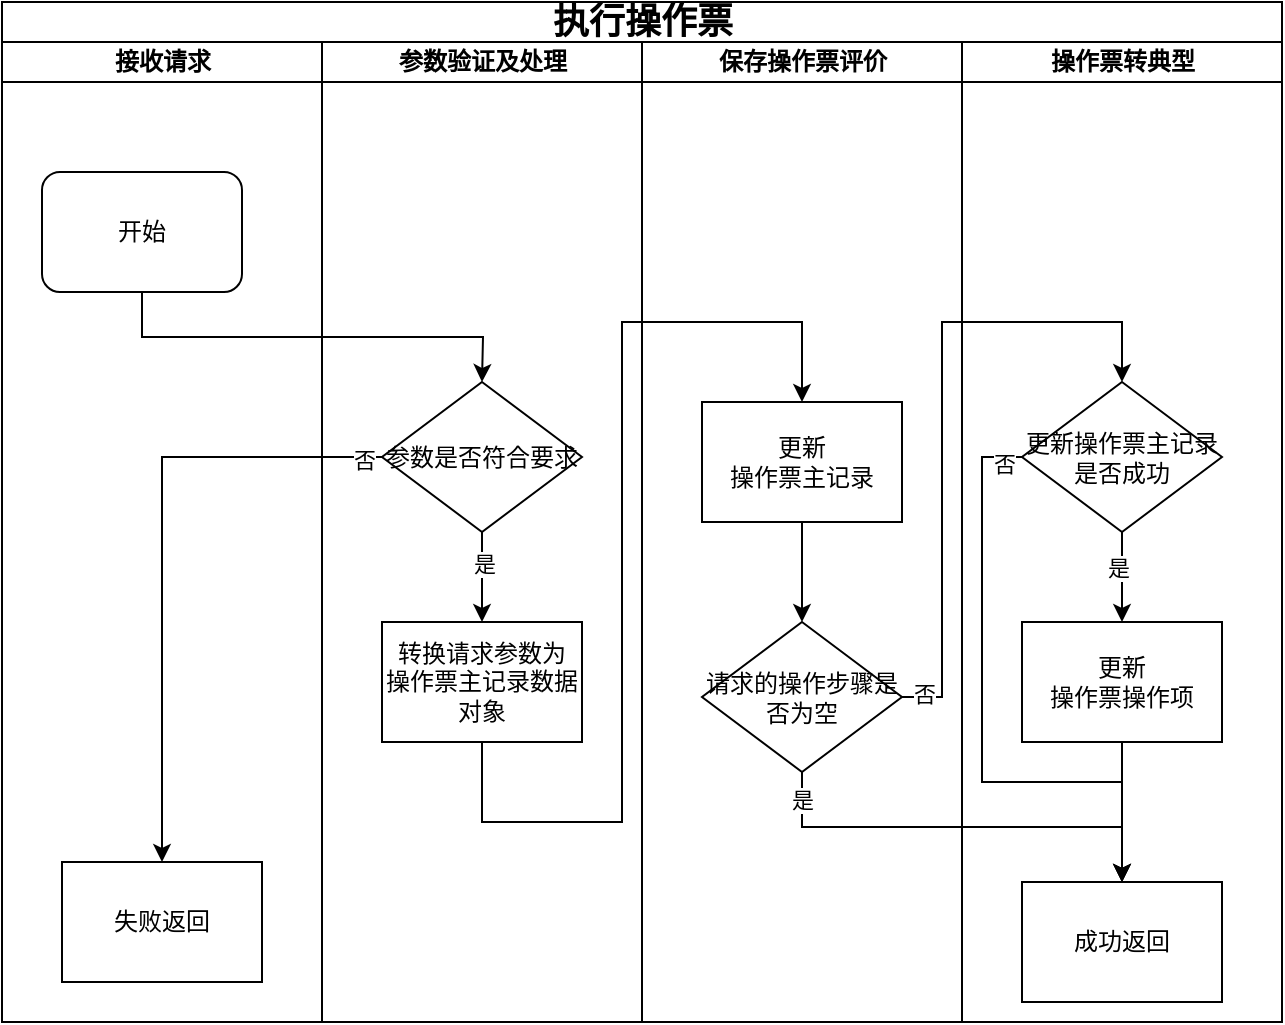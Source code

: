 <mxfile version="26.2.8">
  <diagram name="第 1 页" id="glwK6xSexl9I4EFmrmzI">
    <mxGraphModel dx="1044" dy="562" grid="1" gridSize="10" guides="1" tooltips="1" connect="1" arrows="1" fold="1" page="1" pageScale="1" pageWidth="827" pageHeight="1169" math="0" shadow="0">
      <root>
        <mxCell id="0" />
        <mxCell id="1" parent="0" />
        <mxCell id="EMvJGd1fPkYtqGPaU_1e-1" value="&lt;font style=&quot;font-size: 18px;&quot;&gt;执行操作票&lt;/font&gt;" style="swimlane;html=1;childLayout=stackLayout;startSize=20;rounded=0;shadow=0;labelBackgroundColor=none;strokeWidth=1;fontFamily=Verdana;fontSize=8;align=center;" vertex="1" parent="1">
          <mxGeometry x="70" y="40" width="640" height="510" as="geometry" />
        </mxCell>
        <mxCell id="EMvJGd1fPkYtqGPaU_1e-2" value="接收请求" style="swimlane;html=1;startSize=20;" vertex="1" parent="EMvJGd1fPkYtqGPaU_1e-1">
          <mxGeometry y="20" width="160" height="490" as="geometry">
            <mxRectangle y="20" width="40" height="730" as="alternateBounds" />
          </mxGeometry>
        </mxCell>
        <mxCell id="EMvJGd1fPkYtqGPaU_1e-3" value="&lt;font style=&quot;font-size: 12px;&quot;&gt;开始&lt;/font&gt;" style="rounded=1;whiteSpace=wrap;html=1;shadow=0;labelBackgroundColor=none;strokeWidth=1;fontFamily=Verdana;fontSize=8;align=center;" vertex="1" parent="EMvJGd1fPkYtqGPaU_1e-2">
          <mxGeometry x="20" y="65" width="100" height="60" as="geometry" />
        </mxCell>
        <mxCell id="EMvJGd1fPkYtqGPaU_1e-39" value="&lt;span style=&quot;font-size: 12px;&quot;&gt;失败返回&lt;/span&gt;" style="whiteSpace=wrap;html=1;fontSize=8;fontFamily=Verdana;rounded=0;shadow=0;labelBackgroundColor=none;strokeWidth=1;" vertex="1" parent="EMvJGd1fPkYtqGPaU_1e-2">
          <mxGeometry x="30" y="410" width="100" height="60" as="geometry" />
        </mxCell>
        <mxCell id="EMvJGd1fPkYtqGPaU_1e-4" value="参数验证及处理" style="swimlane;html=1;startSize=20;" vertex="1" parent="EMvJGd1fPkYtqGPaU_1e-1">
          <mxGeometry x="160" y="20" width="160" height="490" as="geometry" />
        </mxCell>
        <mxCell id="EMvJGd1fPkYtqGPaU_1e-42" style="edgeStyle=orthogonalEdgeStyle;rounded=0;orthogonalLoop=1;jettySize=auto;html=1;exitX=0.5;exitY=1;exitDx=0;exitDy=0;entryX=0.5;entryY=0;entryDx=0;entryDy=0;" edge="1" parent="EMvJGd1fPkYtqGPaU_1e-4" source="EMvJGd1fPkYtqGPaU_1e-38" target="EMvJGd1fPkYtqGPaU_1e-41">
          <mxGeometry relative="1" as="geometry" />
        </mxCell>
        <mxCell id="EMvJGd1fPkYtqGPaU_1e-44" value="是" style="edgeLabel;html=1;align=center;verticalAlign=middle;resizable=0;points=[];" vertex="1" connectable="0" parent="EMvJGd1fPkYtqGPaU_1e-42">
          <mxGeometry x="-0.298" y="1" relative="1" as="geometry">
            <mxPoint as="offset" />
          </mxGeometry>
        </mxCell>
        <mxCell id="EMvJGd1fPkYtqGPaU_1e-38" value="&lt;span style=&quot;font-size: 12px;&quot;&gt;参数是否符合要求&lt;/span&gt;" style="rhombus;whiteSpace=wrap;html=1;rounded=0;shadow=0;labelBackgroundColor=none;strokeWidth=1;fontFamily=Verdana;fontSize=8;align=center;" vertex="1" parent="EMvJGd1fPkYtqGPaU_1e-4">
          <mxGeometry x="30" y="170" width="100" height="75" as="geometry" />
        </mxCell>
        <mxCell id="EMvJGd1fPkYtqGPaU_1e-41" value="&lt;span style=&quot;font-size: 12px;&quot;&gt;转换请求参数为&lt;/span&gt;&lt;div&gt;&lt;span style=&quot;font-size: 12px;&quot;&gt;操作票主记录数据对象&lt;/span&gt;&lt;/div&gt;" style="whiteSpace=wrap;html=1;fontSize=8;fontFamily=Verdana;rounded=0;shadow=0;labelBackgroundColor=none;strokeWidth=1;" vertex="1" parent="EMvJGd1fPkYtqGPaU_1e-4">
          <mxGeometry x="30" y="290" width="100" height="60" as="geometry" />
        </mxCell>
        <mxCell id="EMvJGd1fPkYtqGPaU_1e-9" value="保存操作票评价" style="swimlane;html=1;startSize=20;" vertex="1" parent="EMvJGd1fPkYtqGPaU_1e-1">
          <mxGeometry x="320" y="20" width="160" height="490" as="geometry" />
        </mxCell>
        <mxCell id="EMvJGd1fPkYtqGPaU_1e-10" style="edgeStyle=orthogonalEdgeStyle;rounded=0;orthogonalLoop=1;jettySize=auto;html=1;exitX=0.5;exitY=1;exitDx=0;exitDy=0;entryX=0.5;entryY=0;entryDx=0;entryDy=0;" edge="1" parent="EMvJGd1fPkYtqGPaU_1e-9">
          <mxGeometry relative="1" as="geometry">
            <mxPoint x="80" y="317.5" as="sourcePoint" />
          </mxGeometry>
        </mxCell>
        <mxCell id="EMvJGd1fPkYtqGPaU_1e-11" style="edgeStyle=orthogonalEdgeStyle;rounded=0;orthogonalLoop=1;jettySize=auto;html=1;exitX=0.5;exitY=1;exitDx=0;exitDy=0;entryX=0.5;entryY=0;entryDx=0;entryDy=0;" edge="1" parent="EMvJGd1fPkYtqGPaU_1e-9">
          <mxGeometry relative="1" as="geometry">
            <mxPoint x="80" y="420" as="sourcePoint" />
          </mxGeometry>
        </mxCell>
        <mxCell id="EMvJGd1fPkYtqGPaU_1e-12" style="edgeStyle=orthogonalEdgeStyle;rounded=0;orthogonalLoop=1;jettySize=auto;html=1;exitX=0.5;exitY=1;exitDx=0;exitDy=0;entryX=0.5;entryY=0;entryDx=0;entryDy=0;" edge="1" parent="EMvJGd1fPkYtqGPaU_1e-9">
          <mxGeometry relative="1" as="geometry">
            <mxPoint x="80" y="520" as="sourcePoint" />
          </mxGeometry>
        </mxCell>
        <mxCell id="EMvJGd1fPkYtqGPaU_1e-20" style="edgeStyle=orthogonalEdgeStyle;rounded=0;orthogonalLoop=1;jettySize=auto;html=1;exitX=0;exitY=0.5;exitDx=0;exitDy=0;entryX=0.5;entryY=0;entryDx=0;entryDy=0;" edge="1" parent="EMvJGd1fPkYtqGPaU_1e-9" source="EMvJGd1fPkYtqGPaU_1e-22">
          <mxGeometry relative="1" as="geometry">
            <Array as="points">
              <mxPoint x="10" y="198" />
              <mxPoint x="10" y="460" />
              <mxPoint x="80" y="460" />
            </Array>
            <mxPoint x="80" y="480" as="targetPoint" />
          </mxGeometry>
        </mxCell>
        <mxCell id="EMvJGd1fPkYtqGPaU_1e-21" value="更新" style="edgeLabel;html=1;align=center;verticalAlign=middle;resizable=0;points=[];" vertex="1" connectable="0" parent="EMvJGd1fPkYtqGPaU_1e-20">
          <mxGeometry x="-0.936" y="1" relative="1" as="geometry">
            <mxPoint y="12" as="offset" />
          </mxGeometry>
        </mxCell>
        <mxCell id="EMvJGd1fPkYtqGPaU_1e-50" style="edgeStyle=orthogonalEdgeStyle;rounded=0;orthogonalLoop=1;jettySize=auto;html=1;exitX=0.5;exitY=1;exitDx=0;exitDy=0;entryX=0.5;entryY=0;entryDx=0;entryDy=0;" edge="1" parent="EMvJGd1fPkYtqGPaU_1e-9" source="EMvJGd1fPkYtqGPaU_1e-45" target="EMvJGd1fPkYtqGPaU_1e-49">
          <mxGeometry relative="1" as="geometry" />
        </mxCell>
        <mxCell id="EMvJGd1fPkYtqGPaU_1e-45" value="&lt;span style=&quot;font-size: 12px;&quot;&gt;更新&lt;/span&gt;&lt;div&gt;&lt;span style=&quot;font-size: 12px;&quot;&gt;操作票主记录&lt;/span&gt;&lt;/div&gt;" style="whiteSpace=wrap;html=1;fontSize=8;fontFamily=Verdana;rounded=0;shadow=0;labelBackgroundColor=none;strokeWidth=1;" vertex="1" parent="EMvJGd1fPkYtqGPaU_1e-9">
          <mxGeometry x="30" y="180" width="100" height="60" as="geometry" />
        </mxCell>
        <mxCell id="EMvJGd1fPkYtqGPaU_1e-49" value="&lt;span style=&quot;font-size: 12px;&quot;&gt;请求的操作步骤是否为空&lt;/span&gt;" style="rhombus;whiteSpace=wrap;html=1;rounded=0;shadow=0;labelBackgroundColor=none;strokeWidth=1;fontFamily=Verdana;fontSize=8;align=center;" vertex="1" parent="EMvJGd1fPkYtqGPaU_1e-9">
          <mxGeometry x="30" y="290" width="100" height="75" as="geometry" />
        </mxCell>
        <mxCell id="EMvJGd1fPkYtqGPaU_1e-24" value="操作票转典型" style="swimlane;html=1;startSize=20;" vertex="1" parent="EMvJGd1fPkYtqGPaU_1e-1">
          <mxGeometry x="480" y="20" width="160" height="490" as="geometry" />
        </mxCell>
        <mxCell id="EMvJGd1fPkYtqGPaU_1e-34" value="&lt;span style=&quot;font-size: 12px;&quot;&gt;成功返回&lt;/span&gt;" style="whiteSpace=wrap;html=1;fontSize=8;fontFamily=Verdana;rounded=0;shadow=0;labelBackgroundColor=none;strokeWidth=1;" vertex="1" parent="EMvJGd1fPkYtqGPaU_1e-24">
          <mxGeometry x="30" y="420" width="100" height="60" as="geometry" />
        </mxCell>
        <mxCell id="EMvJGd1fPkYtqGPaU_1e-57" style="edgeStyle=orthogonalEdgeStyle;rounded=0;orthogonalLoop=1;jettySize=auto;html=1;exitX=0.5;exitY=1;exitDx=0;exitDy=0;" edge="1" parent="EMvJGd1fPkYtqGPaU_1e-24" source="EMvJGd1fPkYtqGPaU_1e-55" target="EMvJGd1fPkYtqGPaU_1e-56">
          <mxGeometry relative="1" as="geometry" />
        </mxCell>
        <mxCell id="EMvJGd1fPkYtqGPaU_1e-61" value="是" style="edgeLabel;html=1;align=center;verticalAlign=middle;resizable=0;points=[];" vertex="1" connectable="0" parent="EMvJGd1fPkYtqGPaU_1e-57">
          <mxGeometry x="-0.191" y="-2" relative="1" as="geometry">
            <mxPoint as="offset" />
          </mxGeometry>
        </mxCell>
        <mxCell id="EMvJGd1fPkYtqGPaU_1e-59" style="edgeStyle=orthogonalEdgeStyle;rounded=0;orthogonalLoop=1;jettySize=auto;html=1;exitX=0;exitY=0.5;exitDx=0;exitDy=0;entryX=0.5;entryY=0;entryDx=0;entryDy=0;" edge="1" parent="EMvJGd1fPkYtqGPaU_1e-24" source="EMvJGd1fPkYtqGPaU_1e-55" target="EMvJGd1fPkYtqGPaU_1e-34">
          <mxGeometry relative="1" as="geometry">
            <Array as="points">
              <mxPoint x="10" y="208" />
              <mxPoint x="10" y="370" />
              <mxPoint x="80" y="370" />
            </Array>
          </mxGeometry>
        </mxCell>
        <mxCell id="EMvJGd1fPkYtqGPaU_1e-60" value="否" style="edgeLabel;html=1;align=center;verticalAlign=middle;resizable=0;points=[];" vertex="1" connectable="0" parent="EMvJGd1fPkYtqGPaU_1e-59">
          <mxGeometry x="-0.936" y="3" relative="1" as="geometry">
            <mxPoint as="offset" />
          </mxGeometry>
        </mxCell>
        <mxCell id="EMvJGd1fPkYtqGPaU_1e-55" value="&lt;span style=&quot;font-size: 12px;&quot;&gt;更新操作票主记录是否成功&lt;/span&gt;" style="rhombus;whiteSpace=wrap;html=1;rounded=0;shadow=0;labelBackgroundColor=none;strokeWidth=1;fontFamily=Verdana;fontSize=8;align=center;" vertex="1" parent="EMvJGd1fPkYtqGPaU_1e-24">
          <mxGeometry x="30" y="170" width="100" height="75" as="geometry" />
        </mxCell>
        <mxCell id="EMvJGd1fPkYtqGPaU_1e-58" style="edgeStyle=orthogonalEdgeStyle;rounded=0;orthogonalLoop=1;jettySize=auto;html=1;exitX=0.5;exitY=1;exitDx=0;exitDy=0;entryX=0.5;entryY=0;entryDx=0;entryDy=0;" edge="1" parent="EMvJGd1fPkYtqGPaU_1e-24" source="EMvJGd1fPkYtqGPaU_1e-56" target="EMvJGd1fPkYtqGPaU_1e-34">
          <mxGeometry relative="1" as="geometry" />
        </mxCell>
        <mxCell id="EMvJGd1fPkYtqGPaU_1e-56" value="&lt;span style=&quot;font-size: 12px;&quot;&gt;更新&lt;/span&gt;&lt;div&gt;&lt;span style=&quot;font-size: 12px;&quot;&gt;操作票操作项&lt;/span&gt;&lt;/div&gt;" style="whiteSpace=wrap;html=1;fontSize=8;fontFamily=Verdana;rounded=0;shadow=0;labelBackgroundColor=none;strokeWidth=1;" vertex="1" parent="EMvJGd1fPkYtqGPaU_1e-24">
          <mxGeometry x="30" y="290" width="100" height="60" as="geometry" />
        </mxCell>
        <mxCell id="EMvJGd1fPkYtqGPaU_1e-35" style="edgeStyle=orthogonalEdgeStyle;rounded=0;orthogonalLoop=1;jettySize=auto;html=1;entryX=0.5;entryY=0;entryDx=0;entryDy=0;exitX=0.5;exitY=1;exitDx=0;exitDy=0;" edge="1" parent="EMvJGd1fPkYtqGPaU_1e-1" source="EMvJGd1fPkYtqGPaU_1e-3">
          <mxGeometry relative="1" as="geometry">
            <mxPoint x="70" y="240" as="sourcePoint" />
            <mxPoint x="240" y="190" as="targetPoint" />
          </mxGeometry>
        </mxCell>
        <mxCell id="EMvJGd1fPkYtqGPaU_1e-40" style="edgeStyle=orthogonalEdgeStyle;rounded=0;orthogonalLoop=1;jettySize=auto;html=1;exitX=0;exitY=0.5;exitDx=0;exitDy=0;entryX=0.5;entryY=0;entryDx=0;entryDy=0;" edge="1" parent="EMvJGd1fPkYtqGPaU_1e-1" source="EMvJGd1fPkYtqGPaU_1e-38" target="EMvJGd1fPkYtqGPaU_1e-39">
          <mxGeometry relative="1" as="geometry" />
        </mxCell>
        <mxCell id="EMvJGd1fPkYtqGPaU_1e-43" value="否" style="edgeLabel;html=1;align=center;verticalAlign=middle;resizable=0;points=[];" vertex="1" connectable="0" parent="EMvJGd1fPkYtqGPaU_1e-40">
          <mxGeometry x="-0.941" y="1" relative="1" as="geometry">
            <mxPoint as="offset" />
          </mxGeometry>
        </mxCell>
        <mxCell id="EMvJGd1fPkYtqGPaU_1e-46" style="edgeStyle=orthogonalEdgeStyle;rounded=0;orthogonalLoop=1;jettySize=auto;html=1;exitX=0.5;exitY=1;exitDx=0;exitDy=0;entryX=0.5;entryY=0;entryDx=0;entryDy=0;" edge="1" parent="EMvJGd1fPkYtqGPaU_1e-1" source="EMvJGd1fPkYtqGPaU_1e-41" target="EMvJGd1fPkYtqGPaU_1e-45">
          <mxGeometry relative="1" as="geometry">
            <Array as="points">
              <mxPoint x="240" y="410" />
              <mxPoint x="310" y="410" />
              <mxPoint x="310" y="160" />
              <mxPoint x="400" y="160" />
            </Array>
          </mxGeometry>
        </mxCell>
        <mxCell id="EMvJGd1fPkYtqGPaU_1e-51" style="edgeStyle=orthogonalEdgeStyle;rounded=0;orthogonalLoop=1;jettySize=auto;html=1;exitX=1;exitY=0.5;exitDx=0;exitDy=0;entryX=0.5;entryY=0;entryDx=0;entryDy=0;" edge="1" parent="EMvJGd1fPkYtqGPaU_1e-1" source="EMvJGd1fPkYtqGPaU_1e-49" target="EMvJGd1fPkYtqGPaU_1e-55">
          <mxGeometry relative="1" as="geometry">
            <mxPoint x="560" y="180" as="targetPoint" />
            <Array as="points">
              <mxPoint x="470" y="348" />
              <mxPoint x="470" y="160" />
              <mxPoint x="560" y="160" />
            </Array>
          </mxGeometry>
        </mxCell>
        <mxCell id="EMvJGd1fPkYtqGPaU_1e-52" value="否" style="edgeLabel;html=1;align=center;verticalAlign=middle;resizable=0;points=[];" vertex="1" connectable="0" parent="EMvJGd1fPkYtqGPaU_1e-51">
          <mxGeometry x="-0.932" y="2" relative="1" as="geometry">
            <mxPoint as="offset" />
          </mxGeometry>
        </mxCell>
        <mxCell id="EMvJGd1fPkYtqGPaU_1e-53" style="edgeStyle=orthogonalEdgeStyle;rounded=0;orthogonalLoop=1;jettySize=auto;html=1;exitX=0.5;exitY=1;exitDx=0;exitDy=0;entryX=0.5;entryY=0;entryDx=0;entryDy=0;" edge="1" parent="EMvJGd1fPkYtqGPaU_1e-1" source="EMvJGd1fPkYtqGPaU_1e-49" target="EMvJGd1fPkYtqGPaU_1e-34">
          <mxGeometry relative="1" as="geometry" />
        </mxCell>
        <mxCell id="EMvJGd1fPkYtqGPaU_1e-54" value="是" style="edgeLabel;html=1;align=center;verticalAlign=middle;resizable=0;points=[];" vertex="1" connectable="0" parent="EMvJGd1fPkYtqGPaU_1e-53">
          <mxGeometry x="-0.868" relative="1" as="geometry">
            <mxPoint as="offset" />
          </mxGeometry>
        </mxCell>
      </root>
    </mxGraphModel>
  </diagram>
</mxfile>
